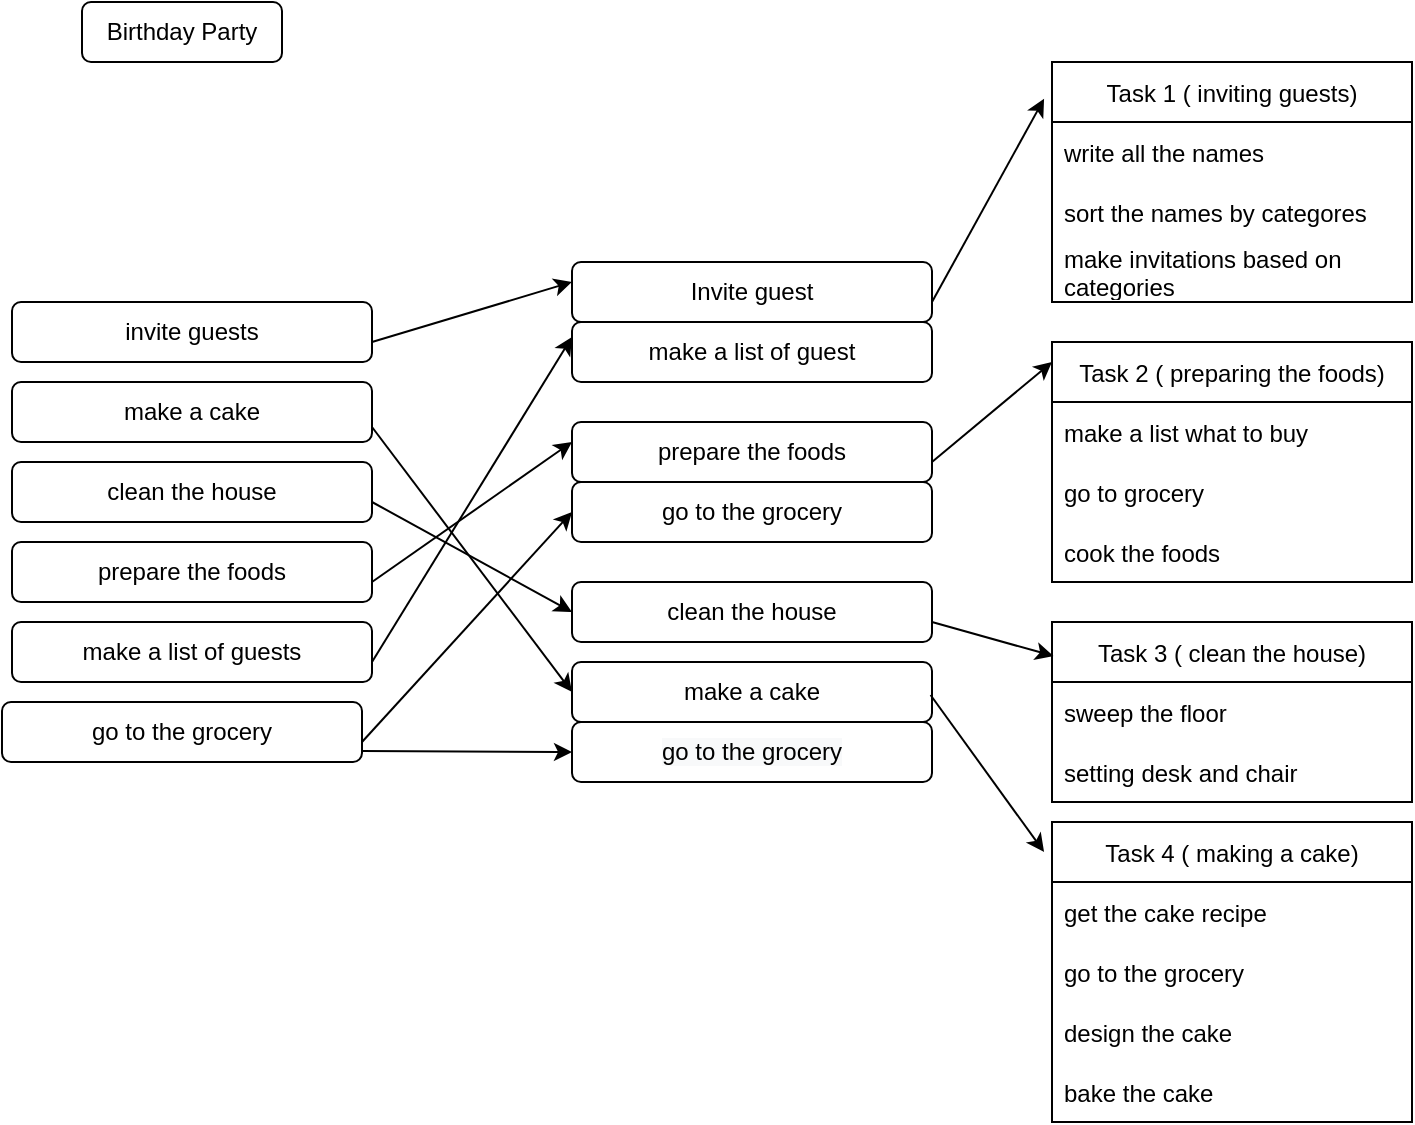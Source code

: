 <mxfile version="15.7.3" type="github">
  <diagram id="Z8oSRFcc_TdXN1HYZ3Sa" name="Page-1">
    <mxGraphModel dx="782" dy="371" grid="1" gridSize="10" guides="1" tooltips="1" connect="1" arrows="1" fold="1" page="1" pageScale="1" pageWidth="850" pageHeight="1100" math="0" shadow="0">
      <root>
        <mxCell id="0" />
        <mxCell id="1" parent="0" />
        <mxCell id="YhBhr4THMw6StiY5WyYQ-3" value="Birthday Party" style="rounded=1;whiteSpace=wrap;html=1;" vertex="1" parent="1">
          <mxGeometry x="105" y="170" width="100" height="30" as="geometry" />
        </mxCell>
        <mxCell id="YhBhr4THMw6StiY5WyYQ-9" value="invite guests" style="rounded=1;whiteSpace=wrap;html=1;" vertex="1" parent="1">
          <mxGeometry x="70" y="320" width="180" height="30" as="geometry" />
        </mxCell>
        <mxCell id="YhBhr4THMw6StiY5WyYQ-10" value="make a cake" style="rounded=1;whiteSpace=wrap;html=1;" vertex="1" parent="1">
          <mxGeometry x="70" y="360" width="180" height="30" as="geometry" />
        </mxCell>
        <mxCell id="YhBhr4THMw6StiY5WyYQ-12" value="clean the house" style="rounded=1;whiteSpace=wrap;html=1;" vertex="1" parent="1">
          <mxGeometry x="70" y="400" width="180" height="30" as="geometry" />
        </mxCell>
        <mxCell id="YhBhr4THMw6StiY5WyYQ-13" value="prepare the foods" style="rounded=1;whiteSpace=wrap;html=1;" vertex="1" parent="1">
          <mxGeometry x="70" y="440" width="180" height="30" as="geometry" />
        </mxCell>
        <mxCell id="YhBhr4THMw6StiY5WyYQ-14" value="make a list of guests" style="rounded=1;whiteSpace=wrap;html=1;" vertex="1" parent="1">
          <mxGeometry x="70" y="480" width="180" height="30" as="geometry" />
        </mxCell>
        <mxCell id="YhBhr4THMw6StiY5WyYQ-25" value="go to the grocery" style="rounded=1;whiteSpace=wrap;html=1;" vertex="1" parent="1">
          <mxGeometry x="65" y="520" width="180" height="30" as="geometry" />
        </mxCell>
        <mxCell id="YhBhr4THMw6StiY5WyYQ-31" value="Task 1 ( inviting guests)" style="swimlane;fontStyle=0;childLayout=stackLayout;horizontal=1;startSize=30;horizontalStack=0;resizeParent=1;resizeParentMax=0;resizeLast=0;collapsible=1;marginBottom=0;" vertex="1" parent="1">
          <mxGeometry x="590" y="200" width="180" height="120" as="geometry" />
        </mxCell>
        <mxCell id="YhBhr4THMw6StiY5WyYQ-33" value="write all the names" style="text;strokeColor=none;fillColor=none;align=left;verticalAlign=middle;spacingLeft=4;spacingRight=4;overflow=hidden;points=[[0,0.5],[1,0.5]];portConstraint=eastwest;rotatable=0;" vertex="1" parent="YhBhr4THMw6StiY5WyYQ-31">
          <mxGeometry y="30" width="180" height="30" as="geometry" />
        </mxCell>
        <mxCell id="YhBhr4THMw6StiY5WyYQ-34" value="sort the names by categores" style="text;strokeColor=none;fillColor=none;align=left;verticalAlign=middle;spacingLeft=4;spacingRight=4;overflow=hidden;points=[[0,0.5],[1,0.5]];portConstraint=eastwest;rotatable=0;" vertex="1" parent="YhBhr4THMw6StiY5WyYQ-31">
          <mxGeometry y="60" width="180" height="30" as="geometry" />
        </mxCell>
        <mxCell id="YhBhr4THMw6StiY5WyYQ-37" value="make invitations based on &#xa;categories" style="text;strokeColor=none;fillColor=none;align=left;verticalAlign=middle;spacingLeft=4;spacingRight=4;overflow=hidden;points=[[0,0.5],[1,0.5]];portConstraint=eastwest;rotatable=0;" vertex="1" parent="YhBhr4THMw6StiY5WyYQ-31">
          <mxGeometry y="90" width="180" height="30" as="geometry" />
        </mxCell>
        <mxCell id="YhBhr4THMw6StiY5WyYQ-38" value="Task 2 ( preparing the foods)" style="swimlane;fontStyle=0;childLayout=stackLayout;horizontal=1;startSize=30;horizontalStack=0;resizeParent=1;resizeParentMax=0;resizeLast=0;collapsible=1;marginBottom=0;" vertex="1" parent="1">
          <mxGeometry x="590" y="340" width="180" height="120" as="geometry" />
        </mxCell>
        <mxCell id="YhBhr4THMw6StiY5WyYQ-39" value="make a list what to buy" style="text;strokeColor=none;fillColor=none;align=left;verticalAlign=middle;spacingLeft=4;spacingRight=4;overflow=hidden;points=[[0,0.5],[1,0.5]];portConstraint=eastwest;rotatable=0;" vertex="1" parent="YhBhr4THMw6StiY5WyYQ-38">
          <mxGeometry y="30" width="180" height="30" as="geometry" />
        </mxCell>
        <mxCell id="YhBhr4THMw6StiY5WyYQ-40" value="go to grocery" style="text;strokeColor=none;fillColor=none;align=left;verticalAlign=middle;spacingLeft=4;spacingRight=4;overflow=hidden;points=[[0,0.5],[1,0.5]];portConstraint=eastwest;rotatable=0;" vertex="1" parent="YhBhr4THMw6StiY5WyYQ-38">
          <mxGeometry y="60" width="180" height="30" as="geometry" />
        </mxCell>
        <mxCell id="YhBhr4THMw6StiY5WyYQ-41" value="cook the foods" style="text;strokeColor=none;fillColor=none;align=left;verticalAlign=middle;spacingLeft=4;spacingRight=4;overflow=hidden;points=[[0,0.5],[1,0.5]];portConstraint=eastwest;rotatable=0;" vertex="1" parent="YhBhr4THMw6StiY5WyYQ-38">
          <mxGeometry y="90" width="180" height="30" as="geometry" />
        </mxCell>
        <mxCell id="YhBhr4THMw6StiY5WyYQ-42" value="Task 3 ( clean the house)" style="swimlane;fontStyle=0;childLayout=stackLayout;horizontal=1;startSize=30;horizontalStack=0;resizeParent=1;resizeParentMax=0;resizeLast=0;collapsible=1;marginBottom=0;" vertex="1" parent="1">
          <mxGeometry x="590" y="480" width="180" height="90" as="geometry" />
        </mxCell>
        <mxCell id="YhBhr4THMw6StiY5WyYQ-43" value="sweep the floor" style="text;strokeColor=none;fillColor=none;align=left;verticalAlign=middle;spacingLeft=4;spacingRight=4;overflow=hidden;points=[[0,0.5],[1,0.5]];portConstraint=eastwest;rotatable=0;" vertex="1" parent="YhBhr4THMw6StiY5WyYQ-42">
          <mxGeometry y="30" width="180" height="30" as="geometry" />
        </mxCell>
        <mxCell id="YhBhr4THMw6StiY5WyYQ-44" value="setting desk and chair" style="text;strokeColor=none;fillColor=none;align=left;verticalAlign=middle;spacingLeft=4;spacingRight=4;overflow=hidden;points=[[0,0.5],[1,0.5]];portConstraint=eastwest;rotatable=0;" vertex="1" parent="YhBhr4THMw6StiY5WyYQ-42">
          <mxGeometry y="60" width="180" height="30" as="geometry" />
        </mxCell>
        <mxCell id="YhBhr4THMw6StiY5WyYQ-46" value="Task 4 ( making a cake)" style="swimlane;fontStyle=0;childLayout=stackLayout;horizontal=1;startSize=30;horizontalStack=0;resizeParent=1;resizeParentMax=0;resizeLast=0;collapsible=1;marginBottom=0;" vertex="1" parent="1">
          <mxGeometry x="590" y="580" width="180" height="150" as="geometry" />
        </mxCell>
        <mxCell id="YhBhr4THMw6StiY5WyYQ-47" value="get the cake recipe" style="text;strokeColor=none;fillColor=none;align=left;verticalAlign=middle;spacingLeft=4;spacingRight=4;overflow=hidden;points=[[0,0.5],[1,0.5]];portConstraint=eastwest;rotatable=0;" vertex="1" parent="YhBhr4THMw6StiY5WyYQ-46">
          <mxGeometry y="30" width="180" height="30" as="geometry" />
        </mxCell>
        <mxCell id="YhBhr4THMw6StiY5WyYQ-48" value="go to the grocery" style="text;strokeColor=none;fillColor=none;align=left;verticalAlign=middle;spacingLeft=4;spacingRight=4;overflow=hidden;points=[[0,0.5],[1,0.5]];portConstraint=eastwest;rotatable=0;" vertex="1" parent="YhBhr4THMw6StiY5WyYQ-46">
          <mxGeometry y="60" width="180" height="30" as="geometry" />
        </mxCell>
        <mxCell id="YhBhr4THMw6StiY5WyYQ-49" value="design the cake" style="text;strokeColor=none;fillColor=none;align=left;verticalAlign=middle;spacingLeft=4;spacingRight=4;overflow=hidden;points=[[0,0.5],[1,0.5]];portConstraint=eastwest;rotatable=0;" vertex="1" parent="YhBhr4THMw6StiY5WyYQ-46">
          <mxGeometry y="90" width="180" height="30" as="geometry" />
        </mxCell>
        <mxCell id="YhBhr4THMw6StiY5WyYQ-50" value="bake the cake" style="text;strokeColor=none;fillColor=none;align=left;verticalAlign=middle;spacingLeft=4;spacingRight=4;overflow=hidden;points=[[0,0.5],[1,0.5]];portConstraint=eastwest;rotatable=0;" vertex="1" parent="YhBhr4THMw6StiY5WyYQ-46">
          <mxGeometry y="120" width="180" height="30" as="geometry" />
        </mxCell>
        <mxCell id="YhBhr4THMw6StiY5WyYQ-51" value="" style="endArrow=classic;html=1;rounded=0;" edge="1" parent="1">
          <mxGeometry width="50" height="50" relative="1" as="geometry">
            <mxPoint x="250" y="340" as="sourcePoint" />
            <mxPoint x="350" y="310" as="targetPoint" />
          </mxGeometry>
        </mxCell>
        <mxCell id="YhBhr4THMw6StiY5WyYQ-52" value="" style="endArrow=classic;html=1;rounded=0;entryX=0;entryY=0.25;entryDx=0;entryDy=0;" edge="1" parent="1" target="YhBhr4THMw6StiY5WyYQ-22">
          <mxGeometry width="50" height="50" relative="1" as="geometry">
            <mxPoint x="250" y="500" as="sourcePoint" />
            <mxPoint x="340" y="330" as="targetPoint" />
          </mxGeometry>
        </mxCell>
        <mxCell id="YhBhr4THMw6StiY5WyYQ-54" value="" style="endArrow=classic;html=1;rounded=0;" edge="1" parent="1">
          <mxGeometry width="50" height="50" relative="1" as="geometry">
            <mxPoint x="250" y="460" as="sourcePoint" />
            <mxPoint x="350" y="390" as="targetPoint" />
          </mxGeometry>
        </mxCell>
        <mxCell id="YhBhr4THMw6StiY5WyYQ-55" value="" style="endArrow=classic;html=1;rounded=0;entryX=0;entryY=0.5;entryDx=0;entryDy=0;" edge="1" parent="1" target="YhBhr4THMw6StiY5WyYQ-15">
          <mxGeometry width="50" height="50" relative="1" as="geometry">
            <mxPoint x="245" y="540" as="sourcePoint" />
            <mxPoint x="345" y="510" as="targetPoint" />
          </mxGeometry>
        </mxCell>
        <mxCell id="YhBhr4THMw6StiY5WyYQ-15" value="&lt;span&gt;go to the grocery&lt;/span&gt;" style="rounded=1;whiteSpace=wrap;html=1;" vertex="1" parent="1">
          <mxGeometry x="350" y="410" width="180" height="30" as="geometry" />
        </mxCell>
        <mxCell id="YhBhr4THMw6StiY5WyYQ-21" value="Invite guest" style="rounded=1;whiteSpace=wrap;html=1;" vertex="1" parent="1">
          <mxGeometry x="350" y="300" width="180" height="30" as="geometry" />
        </mxCell>
        <mxCell id="YhBhr4THMw6StiY5WyYQ-22" value="make a list of guest" style="rounded=1;whiteSpace=wrap;html=1;" vertex="1" parent="1">
          <mxGeometry x="350" y="330" width="180" height="30" as="geometry" />
        </mxCell>
        <mxCell id="YhBhr4THMw6StiY5WyYQ-23" value="prepare the foods" style="rounded=1;whiteSpace=wrap;html=1;" vertex="1" parent="1">
          <mxGeometry x="350" y="380" width="180" height="30" as="geometry" />
        </mxCell>
        <mxCell id="YhBhr4THMw6StiY5WyYQ-26" value="clean the house" style="rounded=1;whiteSpace=wrap;html=1;" vertex="1" parent="1">
          <mxGeometry x="350" y="460" width="180" height="30" as="geometry" />
        </mxCell>
        <mxCell id="YhBhr4THMw6StiY5WyYQ-28" value="make a cake" style="rounded=1;whiteSpace=wrap;html=1;" vertex="1" parent="1">
          <mxGeometry x="350" y="500" width="180" height="30" as="geometry" />
        </mxCell>
        <mxCell id="YhBhr4THMw6StiY5WyYQ-29" value="&#xa;&#xa;&lt;span style=&quot;color: rgb(0, 0, 0); font-family: helvetica; font-size: 12px; font-style: normal; font-weight: 400; letter-spacing: normal; text-align: center; text-indent: 0px; text-transform: none; word-spacing: 0px; background-color: rgb(248, 249, 250); display: inline; float: none;&quot;&gt;go to the grocery&lt;/span&gt;&#xa;&#xa;" style="rounded=1;whiteSpace=wrap;html=1;" vertex="1" parent="1">
          <mxGeometry x="350" y="530" width="180" height="30" as="geometry" />
        </mxCell>
        <mxCell id="YhBhr4THMw6StiY5WyYQ-57" value="" style="endArrow=classic;html=1;rounded=0;entryX=0;entryY=0.5;entryDx=0;entryDy=0;" edge="1" parent="1" target="YhBhr4THMw6StiY5WyYQ-26">
          <mxGeometry width="50" height="50" relative="1" as="geometry">
            <mxPoint x="250" y="420" as="sourcePoint" />
            <mxPoint x="350" y="390" as="targetPoint" />
          </mxGeometry>
        </mxCell>
        <mxCell id="YhBhr4THMw6StiY5WyYQ-60" value="" style="endArrow=classic;html=1;rounded=0;exitX=1;exitY=0.75;exitDx=0;exitDy=0;" edge="1" parent="1" source="YhBhr4THMw6StiY5WyYQ-10">
          <mxGeometry width="50" height="50" relative="1" as="geometry">
            <mxPoint x="245" y="375" as="sourcePoint" />
            <mxPoint x="350" y="515" as="targetPoint" />
          </mxGeometry>
        </mxCell>
        <mxCell id="YhBhr4THMw6StiY5WyYQ-62" value="" style="endArrow=classic;html=1;rounded=0;entryX=0;entryY=0.5;entryDx=0;entryDy=0;" edge="1" parent="1" target="YhBhr4THMw6StiY5WyYQ-29">
          <mxGeometry width="50" height="50" relative="1" as="geometry">
            <mxPoint x="245" y="544.5" as="sourcePoint" />
            <mxPoint x="315" y="544.5" as="targetPoint" />
          </mxGeometry>
        </mxCell>
        <mxCell id="YhBhr4THMw6StiY5WyYQ-63" value="" style="endArrow=classic;html=1;rounded=0;entryX=-0.022;entryY=0.153;entryDx=0;entryDy=0;entryPerimeter=0;" edge="1" parent="1" target="YhBhr4THMw6StiY5WyYQ-31">
          <mxGeometry width="50" height="50" relative="1" as="geometry">
            <mxPoint x="530" y="320" as="sourcePoint" />
            <mxPoint x="580" y="270" as="targetPoint" />
          </mxGeometry>
        </mxCell>
        <mxCell id="YhBhr4THMw6StiY5WyYQ-65" value="" style="endArrow=classic;html=1;rounded=0;" edge="1" parent="1">
          <mxGeometry width="50" height="50" relative="1" as="geometry">
            <mxPoint x="530" y="400" as="sourcePoint" />
            <mxPoint x="590" y="350" as="targetPoint" />
          </mxGeometry>
        </mxCell>
        <mxCell id="YhBhr4THMw6StiY5WyYQ-66" value="" style="endArrow=classic;html=1;rounded=0;entryX=0.004;entryY=0.189;entryDx=0;entryDy=0;entryPerimeter=0;" edge="1" parent="1" target="YhBhr4THMw6StiY5WyYQ-42">
          <mxGeometry width="50" height="50" relative="1" as="geometry">
            <mxPoint x="530" y="480" as="sourcePoint" />
            <mxPoint x="580" y="430" as="targetPoint" />
          </mxGeometry>
        </mxCell>
        <mxCell id="YhBhr4THMw6StiY5WyYQ-68" value="" style="endArrow=classic;html=1;rounded=0;entryX=-0.022;entryY=0.1;entryDx=0;entryDy=0;entryPerimeter=0;" edge="1" parent="1" target="YhBhr4THMw6StiY5WyYQ-46">
          <mxGeometry width="50" height="50" relative="1" as="geometry">
            <mxPoint x="529.28" y="516.5" as="sourcePoint" />
            <mxPoint x="590" y="533.51" as="targetPoint" />
          </mxGeometry>
        </mxCell>
        <mxCell id="YhBhr4THMw6StiY5WyYQ-69" value="" style="shape=image;html=1;verticalAlign=top;verticalLabelPosition=bottom;labelBackgroundColor=#ffffff;imageAspect=0;aspect=fixed;image=https://cdn2.iconfinder.com/data/icons/new-year-s-hand-drawn-basic/64/cake-128.png" vertex="1" parent="1">
          <mxGeometry x="105" y="210" width="100" height="100" as="geometry" />
        </mxCell>
      </root>
    </mxGraphModel>
  </diagram>
</mxfile>

